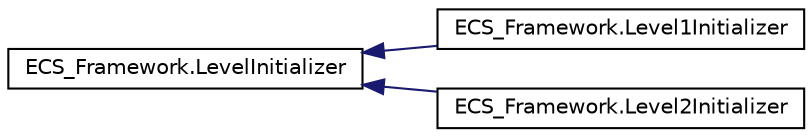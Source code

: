 digraph "Graphical Class Hierarchy"
{
 // LATEX_PDF_SIZE
  edge [fontname="Helvetica",fontsize="10",labelfontname="Helvetica",labelfontsize="10"];
  node [fontname="Helvetica",fontsize="10",shape=record];
  rankdir="LR";
  Node0 [label="ECS_Framework.LevelInitializer",height=0.2,width=0.4,color="black", fillcolor="white", style="filled",URL="$interfaceECS__Framework_1_1LevelInitializer.html",tooltip="Provides an interface for level initializers, which can provide the objects for a level."];
  Node0 -> Node1 [dir="back",color="midnightblue",fontsize="10",style="solid",fontname="Helvetica"];
  Node1 [label="ECS_Framework.Level1Initializer",height=0.2,width=0.4,color="black", fillcolor="white", style="filled",URL="$classECS__Framework_1_1Level1Initializer.html",tooltip="Implements the LevelInitializer interface to provide initialization logic for Level 1."];
  Node0 -> Node2 [dir="back",color="midnightblue",fontsize="10",style="solid",fontname="Helvetica"];
  Node2 [label="ECS_Framework.Level2Initializer",height=0.2,width=0.4,color="black", fillcolor="white", style="filled",URL="$classECS__Framework_1_1Level2Initializer.html",tooltip="Implements the LevelInitializer interface to provide initialization logic for Level 2."];
}
